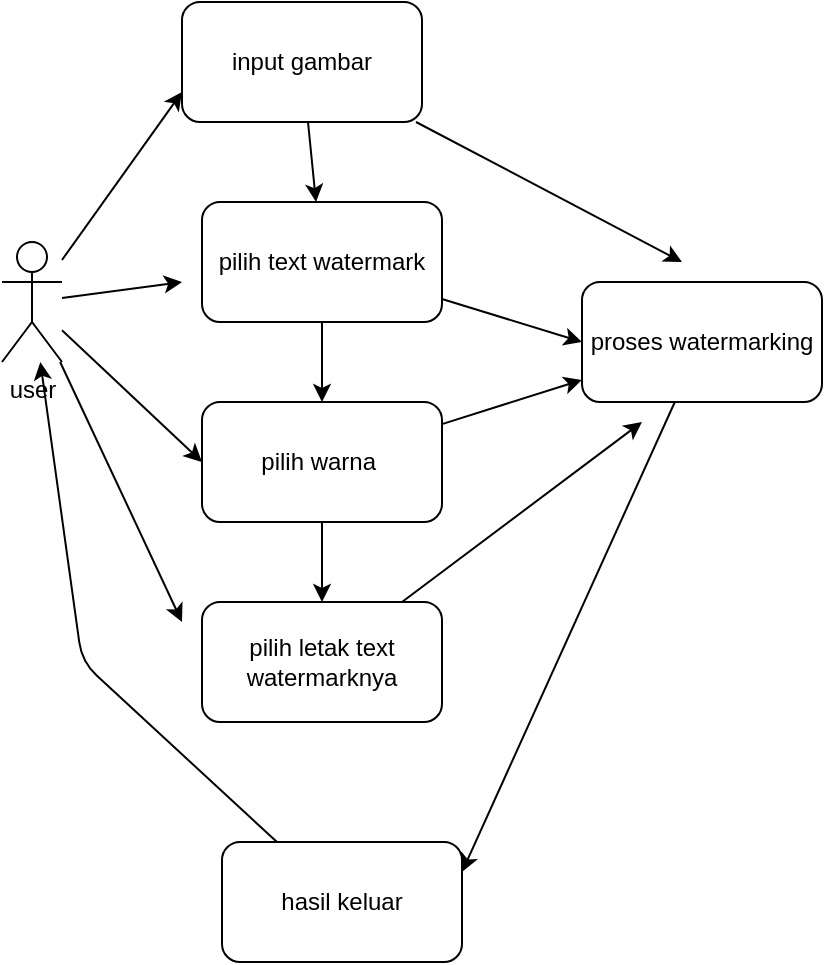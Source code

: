 <mxfile>
    <diagram id="-5G8F3LKWjHwGEJBYvLw" name="Page-1">
        <mxGraphModel dx="739" dy="696" grid="1" gridSize="10" guides="1" tooltips="1" connect="1" arrows="1" fold="1" page="1" pageScale="1" pageWidth="850" pageHeight="1100" math="0" shadow="0">
            <root>
                <mxCell id="0"/>
                <mxCell id="1" parent="0"/>
                <mxCell id="4" style="edgeStyle=none;html=1;entryX=0;entryY=0.75;entryDx=0;entryDy=0;" edge="1" parent="1" source="2" target="3">
                    <mxGeometry relative="1" as="geometry"/>
                </mxCell>
                <mxCell id="11" style="edgeStyle=none;html=1;" edge="1" parent="1" source="2">
                    <mxGeometry relative="1" as="geometry">
                        <mxPoint x="440" y="340" as="targetPoint"/>
                    </mxGeometry>
                </mxCell>
                <mxCell id="12" style="edgeStyle=none;html=1;entryX=0;entryY=0.5;entryDx=0;entryDy=0;" edge="1" parent="1" source="2" target="7">
                    <mxGeometry relative="1" as="geometry"/>
                </mxCell>
                <mxCell id="13" style="edgeStyle=none;html=1;" edge="1" parent="1" source="2">
                    <mxGeometry relative="1" as="geometry">
                        <mxPoint x="440" y="510" as="targetPoint"/>
                    </mxGeometry>
                </mxCell>
                <mxCell id="2" value="user" style="shape=umlActor;verticalLabelPosition=bottom;verticalAlign=top;html=1;outlineConnect=0;" vertex="1" parent="1">
                    <mxGeometry x="350" y="320" width="30" height="60" as="geometry"/>
                </mxCell>
                <mxCell id="6" value="" style="edgeStyle=none;html=1;" edge="1" parent="1" source="3" target="5">
                    <mxGeometry relative="1" as="geometry"/>
                </mxCell>
                <mxCell id="19" style="edgeStyle=none;html=1;" edge="1" parent="1" source="3">
                    <mxGeometry relative="1" as="geometry">
                        <mxPoint x="690" y="330" as="targetPoint"/>
                    </mxGeometry>
                </mxCell>
                <mxCell id="3" value="input gambar" style="rounded=1;whiteSpace=wrap;html=1;" vertex="1" parent="1">
                    <mxGeometry x="440" y="200" width="120" height="60" as="geometry"/>
                </mxCell>
                <mxCell id="8" value="" style="edgeStyle=none;html=1;" edge="1" parent="1" source="5" target="7">
                    <mxGeometry relative="1" as="geometry"/>
                </mxCell>
                <mxCell id="17" style="edgeStyle=none;html=1;entryX=0;entryY=0.5;entryDx=0;entryDy=0;" edge="1" parent="1" source="5" target="15">
                    <mxGeometry relative="1" as="geometry"/>
                </mxCell>
                <mxCell id="5" value="pilih text watermark" style="whiteSpace=wrap;html=1;rounded=1;" vertex="1" parent="1">
                    <mxGeometry x="450" y="300" width="120" height="60" as="geometry"/>
                </mxCell>
                <mxCell id="10" value="" style="edgeStyle=none;html=1;" edge="1" parent="1" source="7" target="9">
                    <mxGeometry relative="1" as="geometry"/>
                </mxCell>
                <mxCell id="16" value="" style="edgeStyle=none;html=1;" edge="1" parent="1" source="7" target="15">
                    <mxGeometry relative="1" as="geometry"/>
                </mxCell>
                <mxCell id="7" value="pilih warna&amp;nbsp;" style="whiteSpace=wrap;html=1;rounded=1;" vertex="1" parent="1">
                    <mxGeometry x="450" y="400" width="120" height="60" as="geometry"/>
                </mxCell>
                <mxCell id="18" style="edgeStyle=none;html=1;" edge="1" parent="1" source="9">
                    <mxGeometry relative="1" as="geometry">
                        <mxPoint x="670" y="410" as="targetPoint"/>
                    </mxGeometry>
                </mxCell>
                <mxCell id="9" value="pilih letak text watermarknya" style="whiteSpace=wrap;html=1;rounded=1;" vertex="1" parent="1">
                    <mxGeometry x="450" y="500" width="120" height="60" as="geometry"/>
                </mxCell>
                <mxCell id="21" style="edgeStyle=none;html=1;entryX=1;entryY=0.25;entryDx=0;entryDy=0;" edge="1" parent="1" source="15" target="20">
                    <mxGeometry relative="1" as="geometry">
                        <mxPoint x="610" y="610" as="targetPoint"/>
                    </mxGeometry>
                </mxCell>
                <mxCell id="15" value="proses watermarking" style="rounded=1;whiteSpace=wrap;html=1;" vertex="1" parent="1">
                    <mxGeometry x="640" y="340" width="120" height="60" as="geometry"/>
                </mxCell>
                <mxCell id="22" style="edgeStyle=none;html=1;" edge="1" parent="1" source="20" target="2">
                    <mxGeometry relative="1" as="geometry">
                        <Array as="points">
                            <mxPoint x="390" y="530"/>
                        </Array>
                    </mxGeometry>
                </mxCell>
                <mxCell id="20" value="hasil keluar" style="rounded=1;whiteSpace=wrap;html=1;" vertex="1" parent="1">
                    <mxGeometry x="460" y="620" width="120" height="60" as="geometry"/>
                </mxCell>
            </root>
        </mxGraphModel>
    </diagram>
</mxfile>